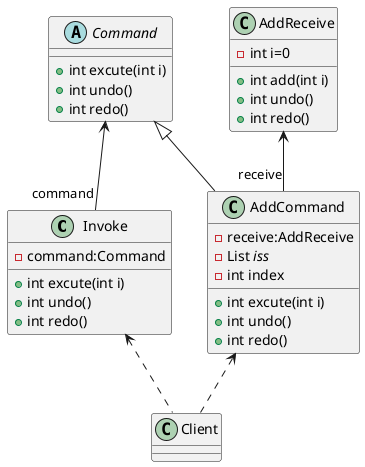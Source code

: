 @startuml


class Invoke{
   - command:Command
   + int excute(int i)
   + int undo()
   + int redo()
}


Command <--"command" Invoke
abstract class Command{
   + int excute(int i)
   + int undo()
   + int redo()
}

AddReceive <--"receive" AddCommand

class AddCommand{
    - receive:AddReceive
    - List<i> iss
    - int index
    + int excute(int i)
    + int undo()
    + int redo()
}

Command <|--AddCommand

class AddReceive{
    - int i=0
    + int add(int i)
    + int undo()
    + int redo()
}

Invoke <.. Client
AddCommand<..Client




/'
修改简易计算器源代码，使之能够实现多次撤销(Undo)
和恢复(Redo)
'/
@enduml